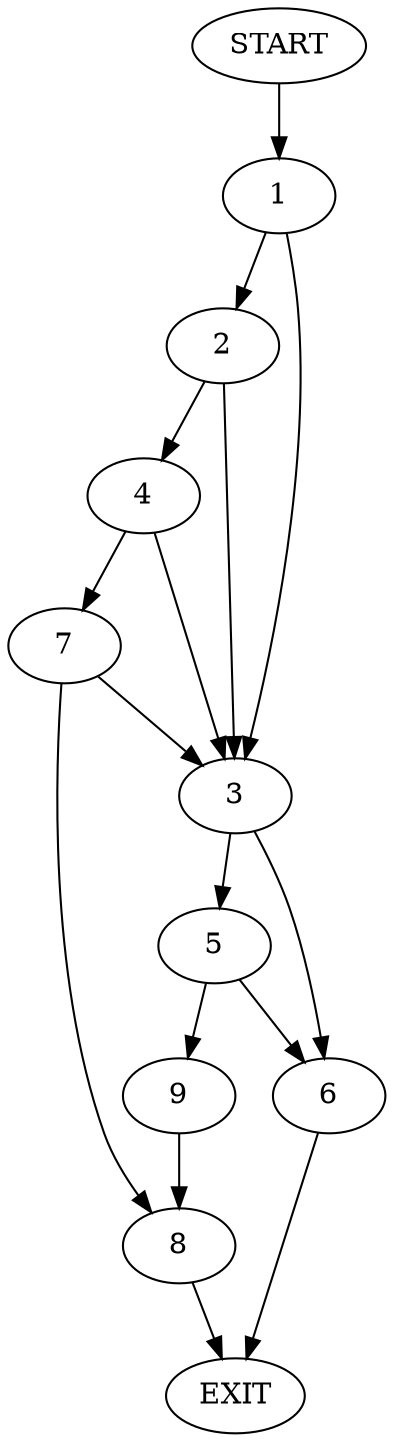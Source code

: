 digraph {
0 [label="START"]
10 [label="EXIT"]
0 -> 1
1 -> 2
1 -> 3
2 -> 4
2 -> 3
3 -> 5
3 -> 6
4 -> 3
4 -> 7
7 -> 8
7 -> 3
8 -> 10
5 -> 6
5 -> 9
6 -> 10
9 -> 8
}

